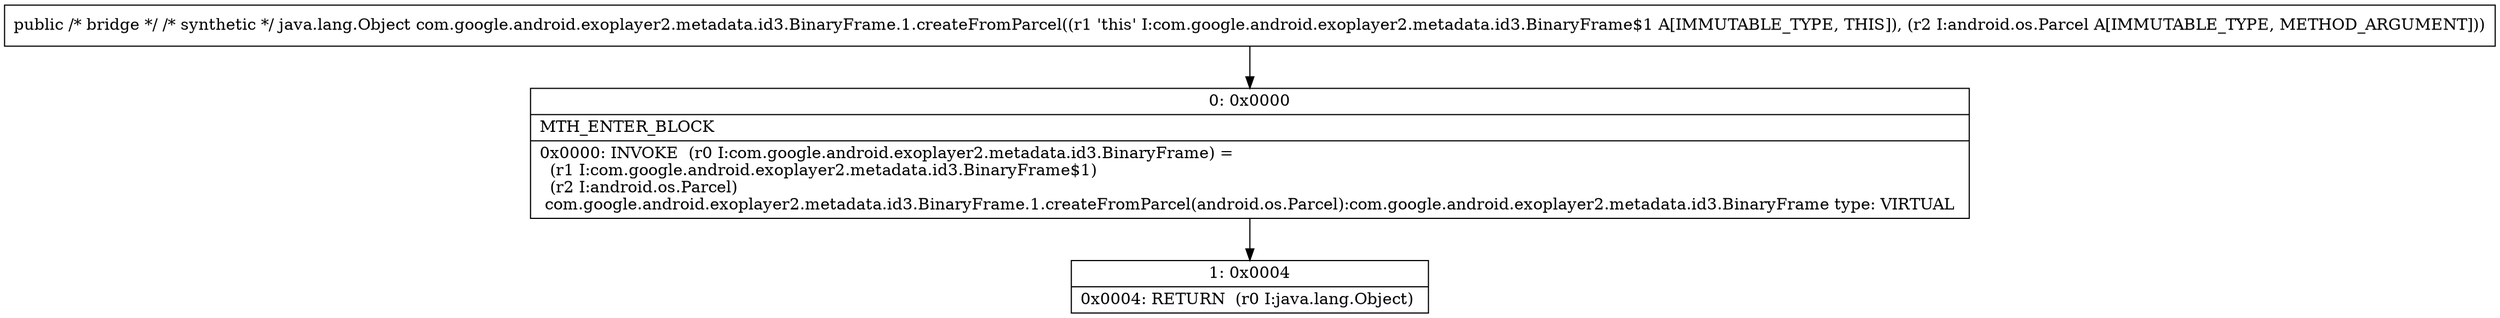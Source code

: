 digraph "CFG forcom.google.android.exoplayer2.metadata.id3.BinaryFrame.1.createFromParcel(Landroid\/os\/Parcel;)Ljava\/lang\/Object;" {
Node_0 [shape=record,label="{0\:\ 0x0000|MTH_ENTER_BLOCK\l|0x0000: INVOKE  (r0 I:com.google.android.exoplayer2.metadata.id3.BinaryFrame) = \l  (r1 I:com.google.android.exoplayer2.metadata.id3.BinaryFrame$1)\l  (r2 I:android.os.Parcel)\l com.google.android.exoplayer2.metadata.id3.BinaryFrame.1.createFromParcel(android.os.Parcel):com.google.android.exoplayer2.metadata.id3.BinaryFrame type: VIRTUAL \l}"];
Node_1 [shape=record,label="{1\:\ 0x0004|0x0004: RETURN  (r0 I:java.lang.Object) \l}"];
MethodNode[shape=record,label="{public \/* bridge *\/ \/* synthetic *\/ java.lang.Object com.google.android.exoplayer2.metadata.id3.BinaryFrame.1.createFromParcel((r1 'this' I:com.google.android.exoplayer2.metadata.id3.BinaryFrame$1 A[IMMUTABLE_TYPE, THIS]), (r2 I:android.os.Parcel A[IMMUTABLE_TYPE, METHOD_ARGUMENT])) }"];
MethodNode -> Node_0;
Node_0 -> Node_1;
}

